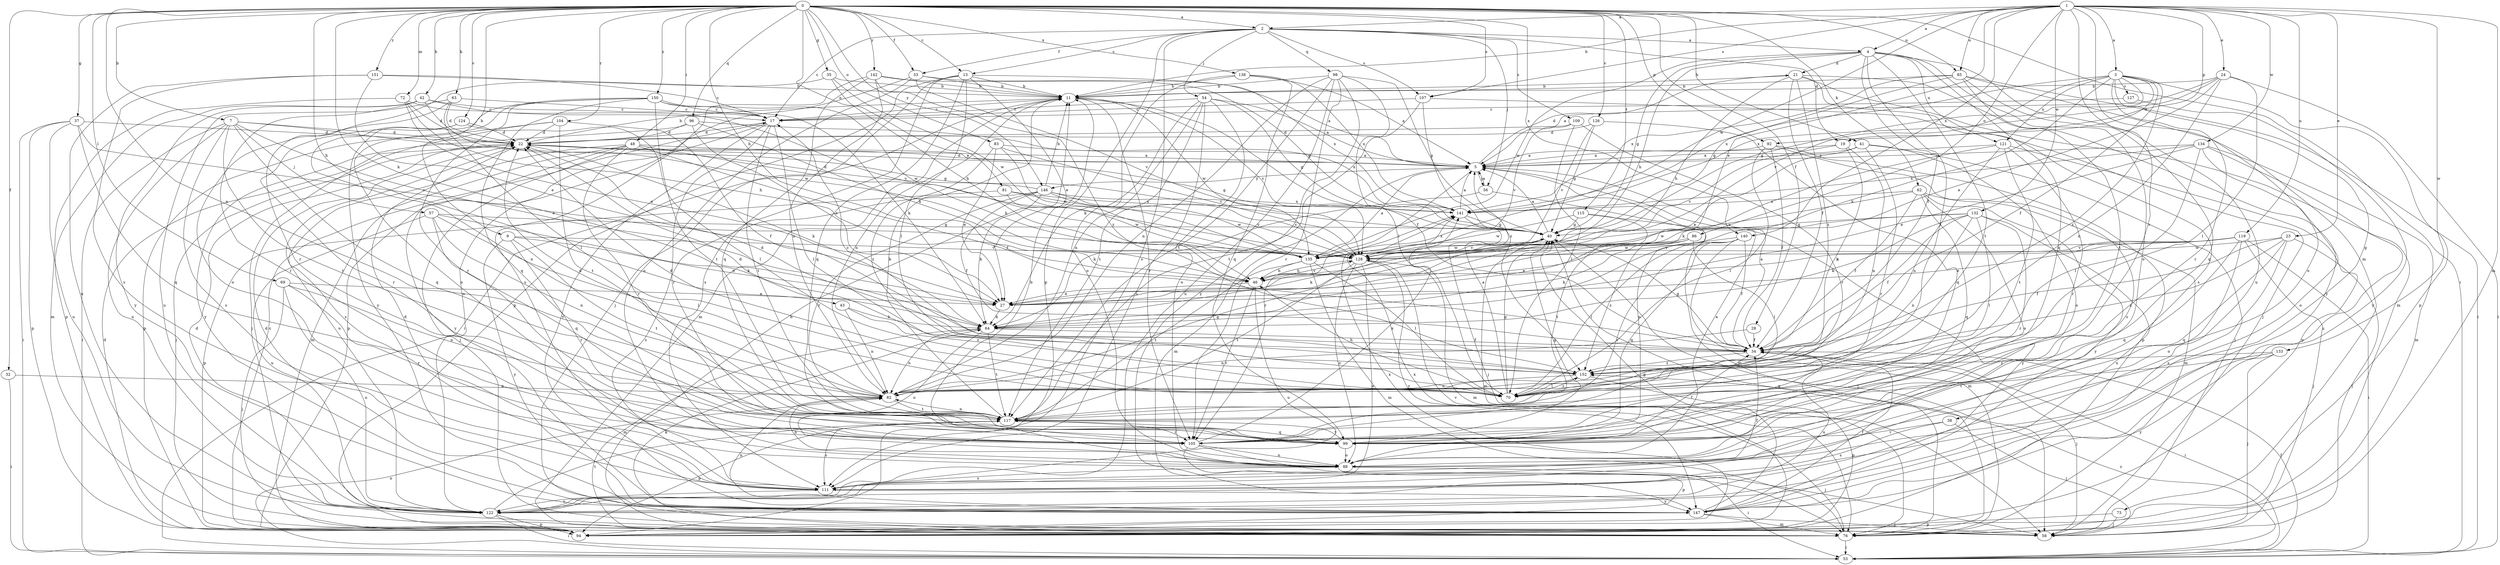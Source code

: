 strict digraph  {
0;
1;
2;
3;
4;
5;
7;
9;
11;
13;
17;
19;
21;
22;
23;
24;
27;
28;
32;
33;
34;
35;
37;
38;
40;
41;
42;
43;
46;
48;
53;
54;
56;
57;
58;
62;
63;
64;
69;
70;
72;
73;
76;
81;
82;
83;
85;
86;
88;
92;
94;
96;
98;
99;
104;
105;
107;
109;
111;
115;
117;
119;
121;
122;
124;
126;
127;
128;
132;
133;
134;
135;
138;
140;
141;
142;
146;
147;
150;
151;
152;
0 -> 2  [label=a];
0 -> 7  [label=b];
0 -> 9  [label=b];
0 -> 13  [label=c];
0 -> 28  [label=f];
0 -> 32  [label=f];
0 -> 33  [label=f];
0 -> 35  [label=g];
0 -> 37  [label=g];
0 -> 41  [label=h];
0 -> 42  [label=h];
0 -> 43  [label=h];
0 -> 46  [label=h];
0 -> 48  [label=i];
0 -> 53  [label=i];
0 -> 62  [label=k];
0 -> 63  [label=k];
0 -> 64  [label=k];
0 -> 69  [label=l];
0 -> 72  [label=m];
0 -> 81  [label=n];
0 -> 82  [label=n];
0 -> 83  [label=o];
0 -> 85  [label=o];
0 -> 92  [label=p];
0 -> 96  [label=q];
0 -> 104  [label=r];
0 -> 107  [label=s];
0 -> 115  [label=t];
0 -> 124  [label=v];
0 -> 126  [label=v];
0 -> 138  [label=x];
0 -> 140  [label=x];
0 -> 142  [label=y];
0 -> 146  [label=y];
0 -> 150  [label=z];
0 -> 151  [label=z];
1 -> 2  [label=a];
1 -> 3  [label=a];
1 -> 4  [label=a];
1 -> 11  [label=b];
1 -> 23  [label=e];
1 -> 24  [label=e];
1 -> 27  [label=e];
1 -> 73  [label=m];
1 -> 76  [label=m];
1 -> 85  [label=o];
1 -> 86  [label=o];
1 -> 92  [label=p];
1 -> 105  [label=r];
1 -> 107  [label=s];
1 -> 119  [label=u];
1 -> 132  [label=w];
1 -> 133  [label=w];
1 -> 134  [label=w];
1 -> 135  [label=w];
1 -> 140  [label=x];
2 -> 4  [label=a];
2 -> 13  [label=c];
2 -> 17  [label=c];
2 -> 19  [label=d];
2 -> 33  [label=f];
2 -> 54  [label=j];
2 -> 56  [label=j];
2 -> 94  [label=p];
2 -> 98  [label=q];
2 -> 107  [label=s];
2 -> 109  [label=s];
2 -> 111  [label=s];
3 -> 19  [label=d];
3 -> 34  [label=f];
3 -> 38  [label=g];
3 -> 40  [label=g];
3 -> 64  [label=k];
3 -> 94  [label=p];
3 -> 105  [label=r];
3 -> 121  [label=u];
3 -> 127  [label=v];
3 -> 128  [label=v];
3 -> 141  [label=x];
3 -> 152  [label=z];
4 -> 21  [label=d];
4 -> 34  [label=f];
4 -> 40  [label=g];
4 -> 46  [label=h];
4 -> 70  [label=l];
4 -> 88  [label=o];
4 -> 99  [label=q];
4 -> 117  [label=t];
4 -> 121  [label=u];
4 -> 122  [label=u];
4 -> 135  [label=w];
5 -> 21  [label=d];
5 -> 22  [label=d];
5 -> 56  [label=j];
5 -> 76  [label=m];
5 -> 88  [label=o];
5 -> 105  [label=r];
5 -> 146  [label=y];
7 -> 22  [label=d];
7 -> 27  [label=e];
7 -> 40  [label=g];
7 -> 53  [label=i];
7 -> 57  [label=j];
7 -> 99  [label=q];
7 -> 111  [label=s];
7 -> 117  [label=t];
7 -> 122  [label=u];
9 -> 27  [label=e];
9 -> 105  [label=r];
9 -> 117  [label=t];
9 -> 128  [label=v];
9 -> 147  [label=y];
11 -> 17  [label=c];
11 -> 34  [label=f];
11 -> 53  [label=i];
11 -> 76  [label=m];
11 -> 82  [label=n];
11 -> 105  [label=r];
11 -> 128  [label=v];
11 -> 135  [label=w];
13 -> 11  [label=b];
13 -> 27  [label=e];
13 -> 58  [label=j];
13 -> 70  [label=l];
13 -> 94  [label=p];
13 -> 99  [label=q];
13 -> 111  [label=s];
13 -> 141  [label=x];
17 -> 22  [label=d];
17 -> 70  [label=l];
17 -> 94  [label=p];
17 -> 105  [label=r];
17 -> 117  [label=t];
17 -> 147  [label=y];
19 -> 5  [label=a];
19 -> 82  [label=n];
19 -> 128  [label=v];
19 -> 152  [label=z];
21 -> 11  [label=b];
21 -> 34  [label=f];
21 -> 46  [label=h];
21 -> 76  [label=m];
21 -> 111  [label=s];
21 -> 147  [label=y];
21 -> 152  [label=z];
22 -> 5  [label=a];
22 -> 11  [label=b];
22 -> 40  [label=g];
22 -> 58  [label=j];
22 -> 64  [label=k];
22 -> 111  [label=s];
23 -> 34  [label=f];
23 -> 58  [label=j];
23 -> 99  [label=q];
23 -> 111  [label=s];
23 -> 135  [label=w];
23 -> 152  [label=z];
24 -> 5  [label=a];
24 -> 11  [label=b];
24 -> 27  [label=e];
24 -> 53  [label=i];
24 -> 70  [label=l];
24 -> 82  [label=n];
24 -> 141  [label=x];
27 -> 64  [label=k];
28 -> 34  [label=f];
28 -> 82  [label=n];
32 -> 53  [label=i];
32 -> 82  [label=n];
33 -> 5  [label=a];
33 -> 11  [label=b];
33 -> 88  [label=o];
33 -> 111  [label=s];
33 -> 128  [label=v];
34 -> 5  [label=a];
34 -> 22  [label=d];
34 -> 40  [label=g];
34 -> 53  [label=i];
34 -> 58  [label=j];
34 -> 122  [label=u];
34 -> 152  [label=z];
35 -> 11  [label=b];
35 -> 46  [label=h];
35 -> 105  [label=r];
35 -> 135  [label=w];
37 -> 22  [label=d];
37 -> 53  [label=i];
37 -> 94  [label=p];
37 -> 99  [label=q];
37 -> 122  [label=u];
37 -> 128  [label=v];
38 -> 58  [label=j];
38 -> 105  [label=r];
38 -> 111  [label=s];
40 -> 5  [label=a];
40 -> 58  [label=j];
40 -> 64  [label=k];
40 -> 76  [label=m];
40 -> 128  [label=v];
41 -> 5  [label=a];
41 -> 27  [label=e];
41 -> 58  [label=j];
41 -> 88  [label=o];
41 -> 105  [label=r];
42 -> 17  [label=c];
42 -> 94  [label=p];
42 -> 105  [label=r];
42 -> 128  [label=v];
42 -> 135  [label=w];
42 -> 147  [label=y];
43 -> 64  [label=k];
43 -> 82  [label=n];
43 -> 152  [label=z];
46 -> 27  [label=e];
46 -> 105  [label=r];
46 -> 122  [label=u];
46 -> 128  [label=v];
48 -> 5  [label=a];
48 -> 34  [label=f];
48 -> 46  [label=h];
48 -> 58  [label=j];
48 -> 76  [label=m];
48 -> 105  [label=r];
48 -> 122  [label=u];
48 -> 147  [label=y];
53 -> 34  [label=f];
53 -> 82  [label=n];
53 -> 152  [label=z];
54 -> 5  [label=a];
54 -> 17  [label=c];
54 -> 40  [label=g];
54 -> 64  [label=k];
54 -> 82  [label=n];
54 -> 88  [label=o];
54 -> 111  [label=s];
54 -> 117  [label=t];
56 -> 5  [label=a];
56 -> 64  [label=k];
56 -> 76  [label=m];
57 -> 40  [label=g];
57 -> 64  [label=k];
57 -> 70  [label=l];
57 -> 82  [label=n];
57 -> 99  [label=q];
57 -> 122  [label=u];
62 -> 34  [label=f];
62 -> 76  [label=m];
62 -> 88  [label=o];
62 -> 99  [label=q];
62 -> 128  [label=v];
62 -> 141  [label=x];
62 -> 147  [label=y];
63 -> 17  [label=c];
63 -> 22  [label=d];
63 -> 70  [label=l];
63 -> 88  [label=o];
63 -> 122  [label=u];
64 -> 34  [label=f];
64 -> 76  [label=m];
64 -> 82  [label=n];
64 -> 88  [label=o];
64 -> 117  [label=t];
69 -> 27  [label=e];
69 -> 58  [label=j];
69 -> 82  [label=n];
69 -> 105  [label=r];
69 -> 122  [label=u];
70 -> 5  [label=a];
70 -> 22  [label=d];
70 -> 40  [label=g];
70 -> 46  [label=h];
70 -> 152  [label=z];
72 -> 17  [label=c];
72 -> 22  [label=d];
72 -> 27  [label=e];
72 -> 46  [label=h];
72 -> 76  [label=m];
73 -> 58  [label=j];
73 -> 94  [label=p];
76 -> 11  [label=b];
76 -> 40  [label=g];
76 -> 53  [label=i];
76 -> 64  [label=k];
76 -> 141  [label=x];
81 -> 94  [label=p];
81 -> 128  [label=v];
81 -> 135  [label=w];
81 -> 141  [label=x];
82 -> 22  [label=d];
82 -> 40  [label=g];
82 -> 117  [label=t];
83 -> 5  [label=a];
83 -> 27  [label=e];
83 -> 128  [label=v];
83 -> 135  [label=w];
83 -> 152  [label=z];
85 -> 11  [label=b];
85 -> 40  [label=g];
85 -> 53  [label=i];
85 -> 88  [label=o];
85 -> 99  [label=q];
85 -> 117  [label=t];
85 -> 141  [label=x];
86 -> 27  [label=e];
86 -> 64  [label=k];
86 -> 70  [label=l];
86 -> 135  [label=w];
86 -> 152  [label=z];
88 -> 5  [label=a];
88 -> 11  [label=b];
88 -> 53  [label=i];
88 -> 82  [label=n];
88 -> 111  [label=s];
92 -> 5  [label=a];
92 -> 34  [label=f];
92 -> 70  [label=l];
92 -> 94  [label=p];
92 -> 111  [label=s];
94 -> 17  [label=c];
94 -> 22  [label=d];
94 -> 128  [label=v];
94 -> 141  [label=x];
96 -> 22  [label=d];
96 -> 27  [label=e];
96 -> 46  [label=h];
96 -> 141  [label=x];
96 -> 147  [label=y];
98 -> 11  [label=b];
98 -> 40  [label=g];
98 -> 70  [label=l];
98 -> 82  [label=n];
98 -> 105  [label=r];
98 -> 117  [label=t];
98 -> 122  [label=u];
98 -> 147  [label=y];
99 -> 34  [label=f];
99 -> 40  [label=g];
99 -> 88  [label=o];
99 -> 117  [label=t];
104 -> 22  [label=d];
104 -> 34  [label=f];
104 -> 58  [label=j];
104 -> 94  [label=p];
104 -> 117  [label=t];
105 -> 58  [label=j];
105 -> 88  [label=o];
105 -> 94  [label=p];
105 -> 141  [label=x];
107 -> 17  [label=c];
107 -> 58  [label=j];
107 -> 117  [label=t];
107 -> 152  [label=z];
109 -> 22  [label=d];
109 -> 70  [label=l];
109 -> 105  [label=r];
109 -> 128  [label=v];
111 -> 22  [label=d];
111 -> 34  [label=f];
111 -> 122  [label=u];
111 -> 147  [label=y];
115 -> 40  [label=g];
115 -> 117  [label=t];
115 -> 135  [label=w];
115 -> 147  [label=y];
117 -> 11  [label=b];
117 -> 82  [label=n];
117 -> 94  [label=p];
117 -> 99  [label=q];
117 -> 105  [label=r];
117 -> 111  [label=s];
119 -> 27  [label=e];
119 -> 46  [label=h];
119 -> 53  [label=i];
119 -> 58  [label=j];
119 -> 88  [label=o];
119 -> 99  [label=q];
119 -> 128  [label=v];
119 -> 135  [label=w];
121 -> 5  [label=a];
121 -> 64  [label=k];
121 -> 82  [label=n];
121 -> 94  [label=p];
121 -> 105  [label=r];
121 -> 117  [label=t];
122 -> 22  [label=d];
122 -> 53  [label=i];
122 -> 94  [label=p];
122 -> 117  [label=t];
124 -> 22  [label=d];
124 -> 70  [label=l];
124 -> 82  [label=n];
124 -> 105  [label=r];
126 -> 22  [label=d];
126 -> 40  [label=g];
126 -> 99  [label=q];
126 -> 128  [label=v];
127 -> 17  [label=c];
127 -> 147  [label=y];
128 -> 46  [label=h];
128 -> 76  [label=m];
128 -> 88  [label=o];
128 -> 117  [label=t];
128 -> 122  [label=u];
128 -> 141  [label=x];
128 -> 147  [label=y];
132 -> 34  [label=f];
132 -> 40  [label=g];
132 -> 64  [label=k];
132 -> 70  [label=l];
132 -> 82  [label=n];
132 -> 105  [label=r];
132 -> 122  [label=u];
132 -> 135  [label=w];
133 -> 58  [label=j];
133 -> 117  [label=t];
133 -> 147  [label=y];
133 -> 152  [label=z];
134 -> 5  [label=a];
134 -> 27  [label=e];
134 -> 70  [label=l];
134 -> 76  [label=m];
134 -> 88  [label=o];
134 -> 122  [label=u];
134 -> 141  [label=x];
135 -> 5  [label=a];
135 -> 46  [label=h];
135 -> 70  [label=l];
135 -> 76  [label=m];
135 -> 117  [label=t];
138 -> 5  [label=a];
138 -> 11  [label=b];
138 -> 88  [label=o];
138 -> 99  [label=q];
138 -> 141  [label=x];
140 -> 34  [label=f];
140 -> 70  [label=l];
140 -> 76  [label=m];
140 -> 99  [label=q];
140 -> 105  [label=r];
140 -> 128  [label=v];
141 -> 5  [label=a];
141 -> 40  [label=g];
141 -> 58  [label=j];
142 -> 11  [label=b];
142 -> 40  [label=g];
142 -> 82  [label=n];
142 -> 99  [label=q];
142 -> 122  [label=u];
142 -> 152  [label=z];
146 -> 11  [label=b];
146 -> 22  [label=d];
146 -> 34  [label=f];
146 -> 64  [label=k];
146 -> 111  [label=s];
146 -> 117  [label=t];
146 -> 128  [label=v];
146 -> 135  [label=w];
146 -> 141  [label=x];
147 -> 22  [label=d];
147 -> 34  [label=f];
147 -> 40  [label=g];
147 -> 58  [label=j];
147 -> 76  [label=m];
147 -> 82  [label=n];
150 -> 17  [label=c];
150 -> 64  [label=k];
150 -> 88  [label=o];
150 -> 99  [label=q];
150 -> 105  [label=r];
150 -> 117  [label=t];
150 -> 135  [label=w];
150 -> 147  [label=y];
151 -> 11  [label=b];
151 -> 17  [label=c];
151 -> 27  [label=e];
151 -> 111  [label=s];
151 -> 122  [label=u];
152 -> 17  [label=c];
152 -> 22  [label=d];
152 -> 70  [label=l];
152 -> 82  [label=n];
152 -> 94  [label=p];
}
